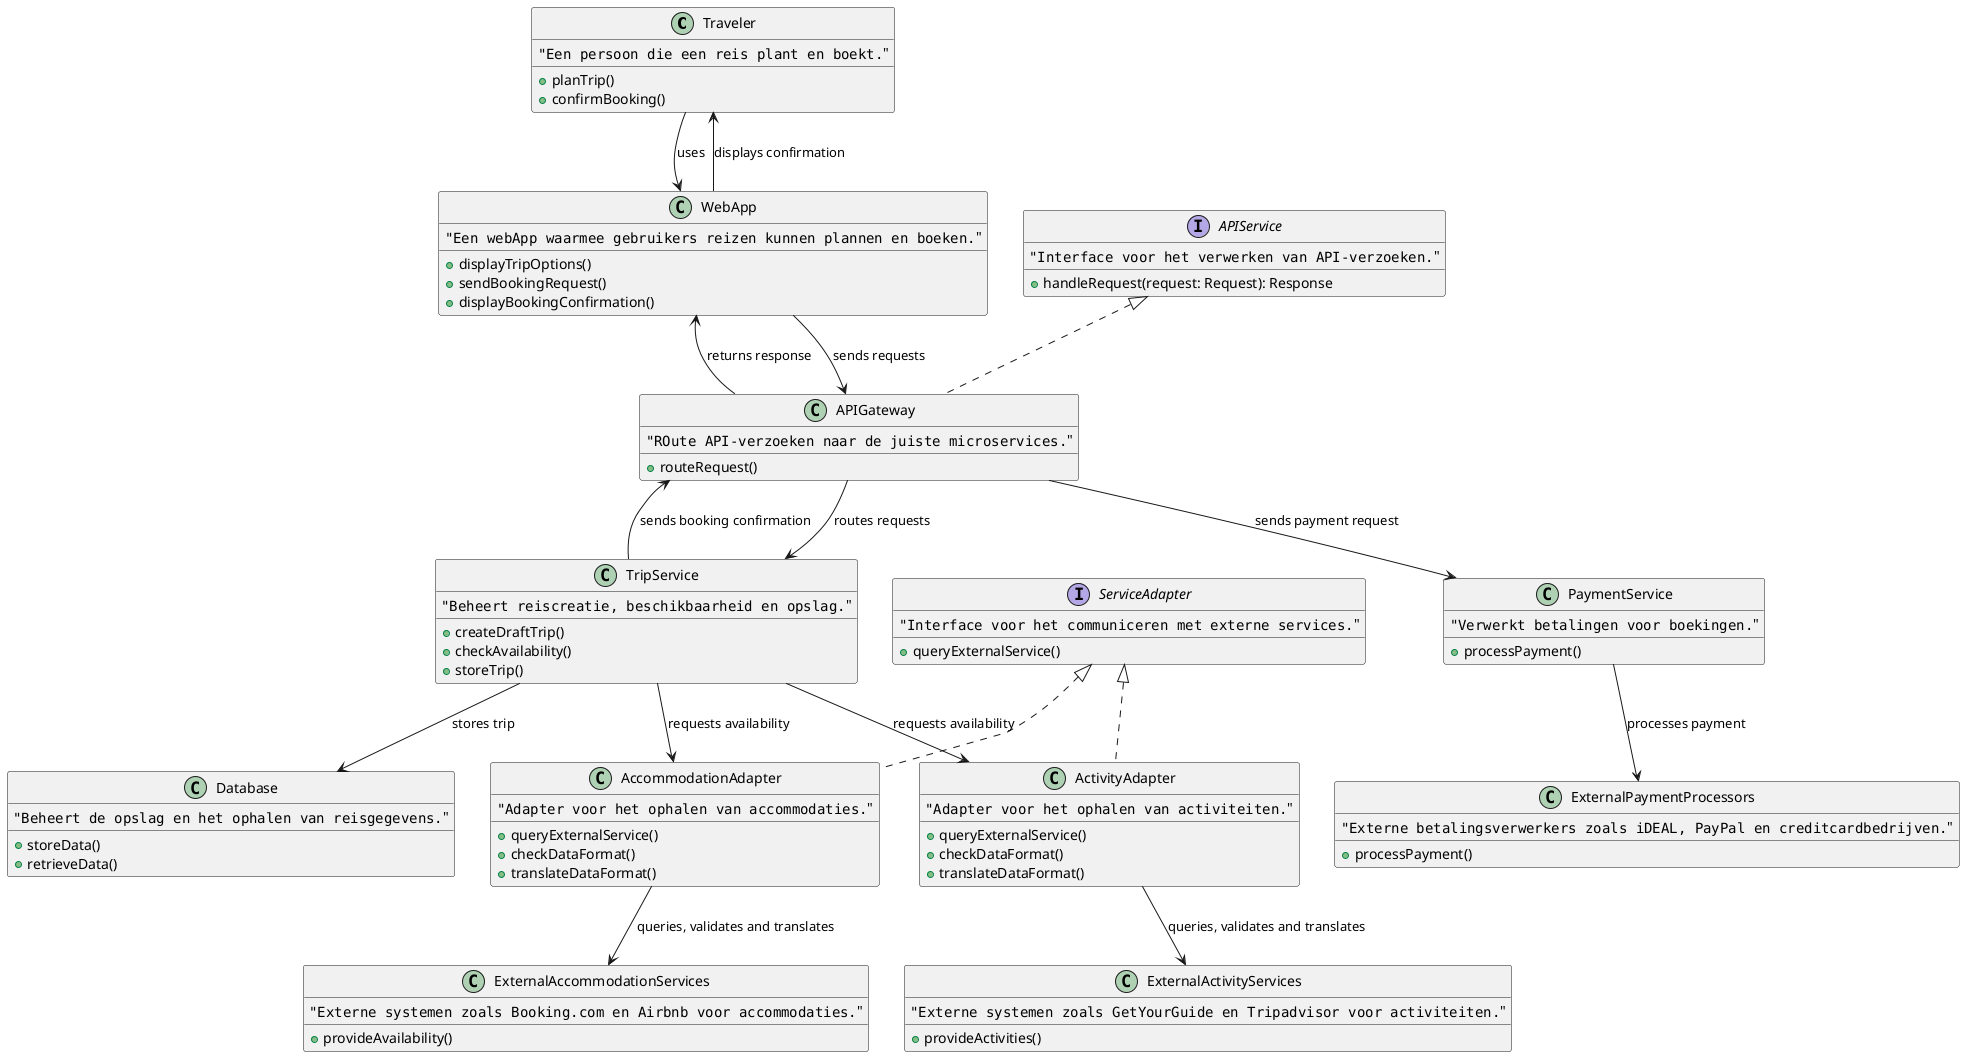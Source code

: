 @startuml "Triptop Travel Booking - Class Diagram"

class Traveler {
    """Een persoon die een reis plant en boekt."""
    +planTrip()
    +confirmBooking()
}

class WebApp {
    """Een webApp waarmee gebruikers reizen kunnen plannen en boeken."""
    +displayTripOptions()
    +sendBookingRequest()
    +displayBookingConfirmation()
}

interface APIService {
    """Interface voor het verwerken van API-verzoeken."""
    +handleRequest(request: Request): Response
}

class APIGateway implements APIService {
    """ROute API-verzoeken naar de juiste microservices."""
    +routeRequest()
}

class TripService {
    """Beheert reiscreatie, beschikbaarheid en opslag."""
    +createDraftTrip()
    +checkAvailability()
    +storeTrip()
}

interface ServiceAdapter {
    """Interface voor het communiceren met externe services."""
    +queryExternalService()
}

class AccommodationAdapter implements ServiceAdapter {
    """Adapter voor het ophalen van accommodaties."""
    +queryExternalService()
    +checkDataFormat()
    +translateDataFormat()
}

class ActivityAdapter implements ServiceAdapter {
    """Adapter voor het ophalen van activiteiten."""
    +queryExternalService()
    +checkDataFormat()
    +translateDataFormat()
}

class PaymentService {
    """Verwerkt betalingen voor boekingen."""
    +processPayment()
}

class Database {
    """Beheert de opslag en het ophalen van reisgegevens."""
    +storeData()
    +retrieveData()
}

class ExternalAccommodationServices {
    """Externe systemen zoals Booking.com en Airbnb voor accommodaties."""
    +provideAvailability()
}

class ExternalActivityServices {
    """Externe systemen zoals GetYourGuide en Tripadvisor voor activiteiten."""
    +provideActivities()
}

class ExternalPaymentProcessors {
    """Externe betalingsverwerkers zoals iDEAL, PayPal en creditcardbedrijven."""
    +processPayment()
}

Traveler --> WebApp : uses
WebApp --> APIGateway : sends requests
APIGateway --> TripService : routes requests
TripService --> AccommodationAdapter : requests availability
TripService --> ActivityAdapter : requests availability
TripService --> Database : stores trip
AccommodationAdapter --> ExternalAccommodationServices : queries, validates and translates
ActivityAdapter --> ExternalActivityServices : queries, validates and translates
WebApp --> Traveler : displays confirmation
APIGateway --> PaymentService : sends payment request
PaymentService --> ExternalPaymentProcessors : processes payment
TripService --> APIGateway : sends booking confirmation
APIGateway --> WebApp : returns response

@enduml